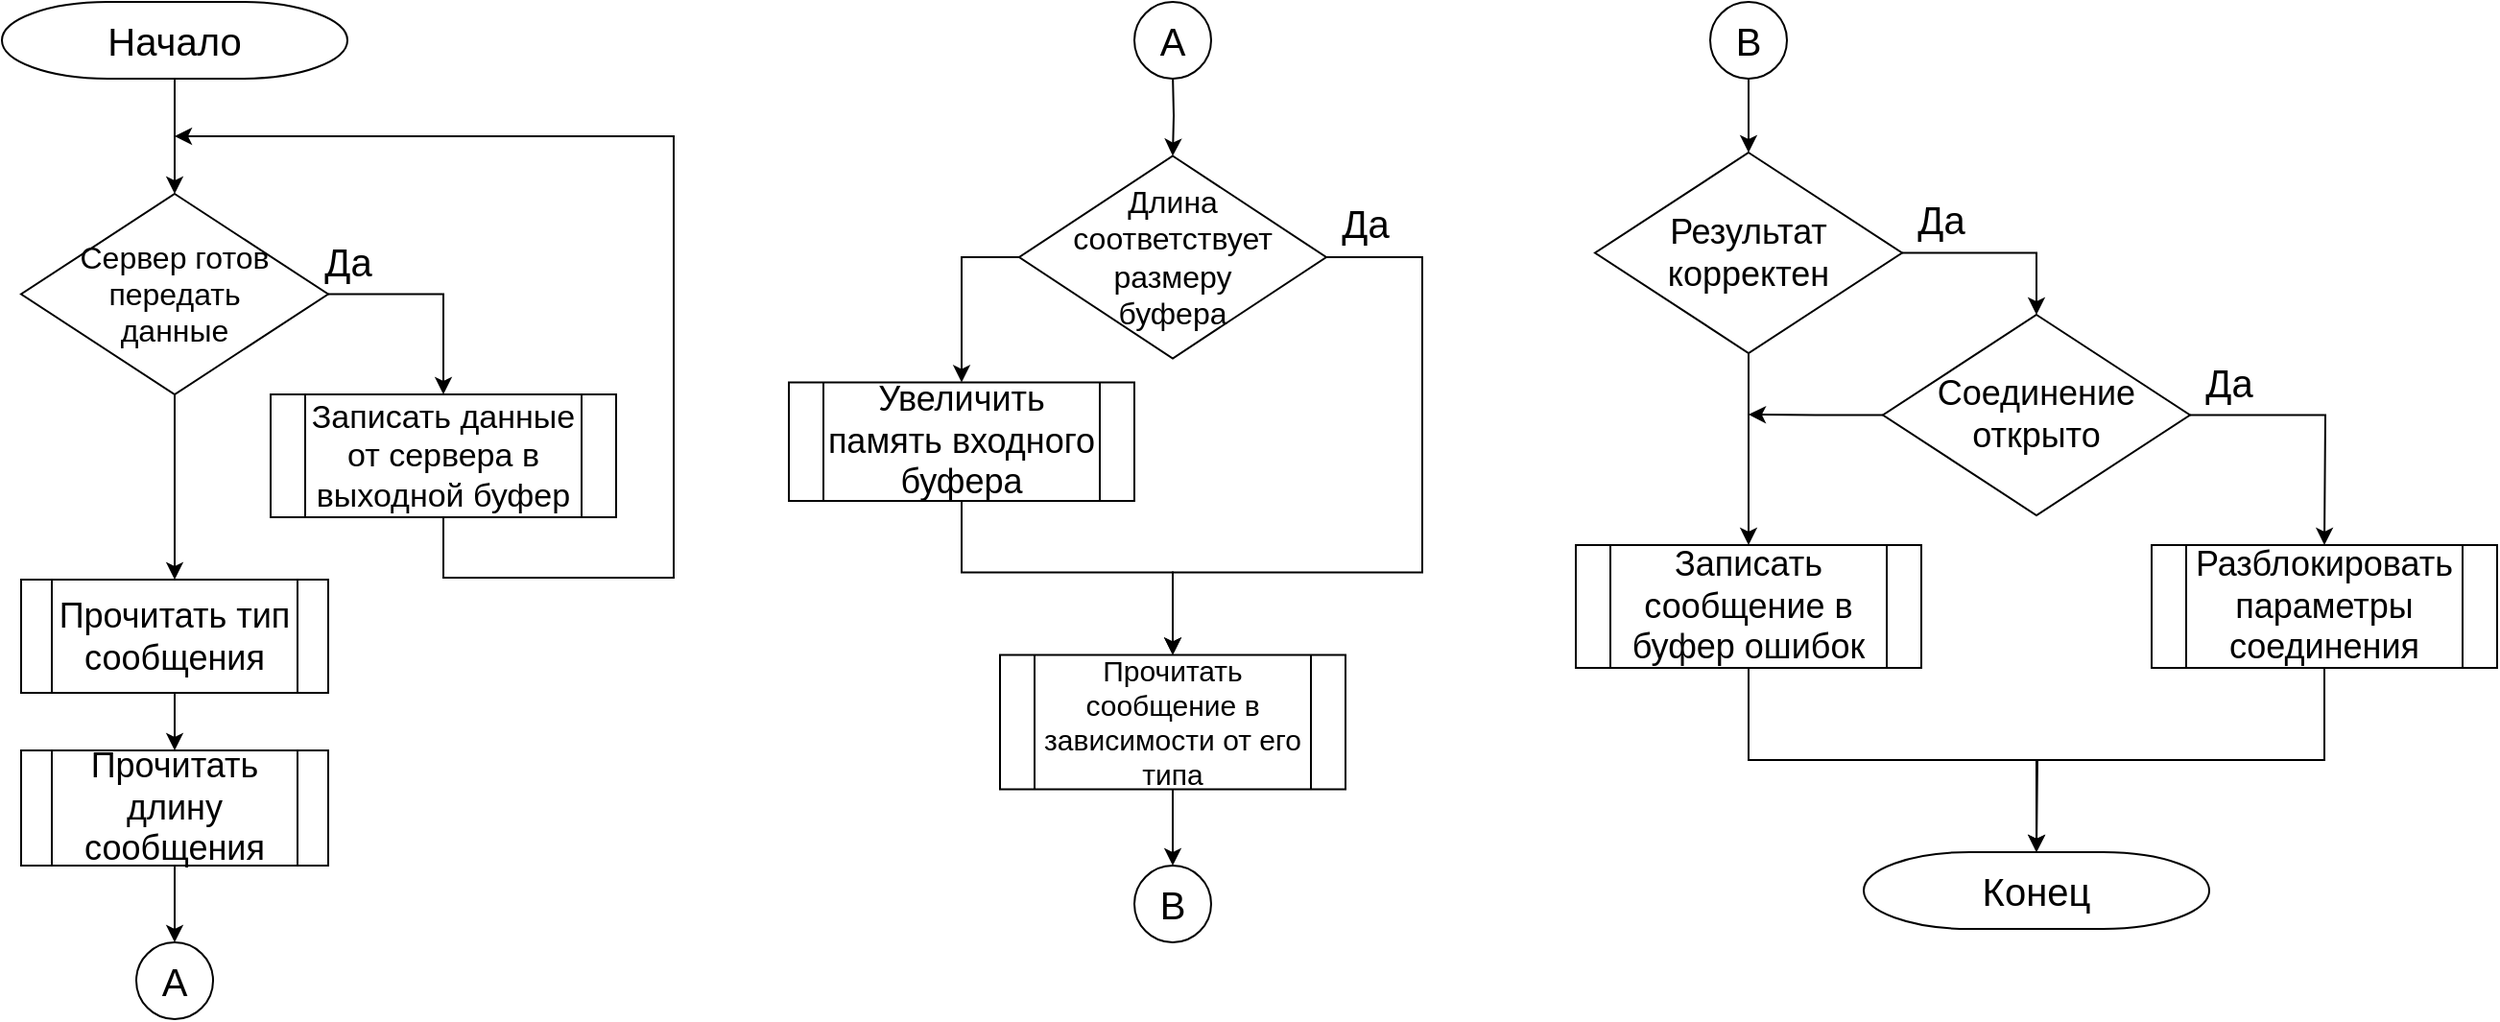 <mxfile version="13.9.9" type="device"><diagram id="YdJDvu8Zl_mrLL-tRZMI" name="Страница 1"><mxGraphModel dx="1024" dy="584" grid="1" gridSize="10" guides="1" tooltips="1" connect="1" arrows="1" fold="1" page="1" pageScale="1" pageWidth="827" pageHeight="1169" math="0" shadow="0"><root><mxCell id="0"/><mxCell id="1" parent="0"/><mxCell id="nKrh8u9pOe03ysBT84of-5" style="edgeStyle=orthogonalEdgeStyle;rounded=0;orthogonalLoop=1;jettySize=auto;html=1;exitX=0.5;exitY=1;exitDx=0;exitDy=0;exitPerimeter=0;entryX=0.5;entryY=0;entryDx=0;entryDy=0;entryPerimeter=0;" parent="1" source="nKrh8u9pOe03ysBT84of-1" target="nKrh8u9pOe03ysBT84of-2" edge="1"><mxGeometry relative="1" as="geometry"/></mxCell><mxCell id="nKrh8u9pOe03ysBT84of-1" value="&lt;font style=&quot;font-size: 20px&quot;&gt;Начало&lt;/font&gt;" style="strokeWidth=1;html=1;shape=mxgraph.flowchart.terminator;whiteSpace=wrap;" parent="1" vertex="1"><mxGeometry x="80" y="40" width="180" height="40" as="geometry"/></mxCell><mxCell id="Zv5r4OGOe5c8gHVO4f_b-1" style="edgeStyle=orthogonalEdgeStyle;rounded=0;orthogonalLoop=1;jettySize=auto;html=1;exitX=1;exitY=0.5;exitDx=0;exitDy=0;exitPerimeter=0;entryX=0.5;entryY=0;entryDx=0;entryDy=0;" parent="1" source="nKrh8u9pOe03ysBT84of-2" target="Zv5r4OGOe5c8gHVO4f_b-3" edge="1"><mxGeometry relative="1" as="geometry"><mxPoint x="310" y="250" as="targetPoint"/></mxGeometry></mxCell><mxCell id="Zv5r4OGOe5c8gHVO4f_b-25" style="edgeStyle=orthogonalEdgeStyle;rounded=0;orthogonalLoop=1;jettySize=auto;html=1;exitX=0.5;exitY=1;exitDx=0;exitDy=0;exitPerimeter=0;entryX=0.5;entryY=0;entryDx=0;entryDy=0;" parent="1" source="nKrh8u9pOe03ysBT84of-2" target="sq4a9OgO_CejegQQmKbH-1" edge="1"><mxGeometry relative="1" as="geometry"><mxPoint x="170.0" y="354" as="targetPoint"/></mxGeometry></mxCell><mxCell id="nKrh8u9pOe03ysBT84of-2" value="&lt;font style=&quot;font-size: 16px&quot;&gt;Сервер готов передать &lt;br&gt;данные&lt;/font&gt;" style="strokeWidth=1;html=1;shape=mxgraph.flowchart.decision;whiteSpace=wrap;" parent="1" vertex="1"><mxGeometry x="90" y="140" width="160" height="104.5" as="geometry"/></mxCell><mxCell id="Zv5r4OGOe5c8gHVO4f_b-2" value="&lt;font style=&quot;font-size: 20px&quot;&gt;Да&lt;/font&gt;" style="text;html=1;align=center;verticalAlign=middle;resizable=0;points=[];autosize=1;" parent="1" vertex="1"><mxGeometry x="240" y="164.5" width="40" height="20" as="geometry"/></mxCell><mxCell id="Zv5r4OGOe5c8gHVO4f_b-4" style="edgeStyle=orthogonalEdgeStyle;rounded=0;orthogonalLoop=1;jettySize=auto;html=1;exitX=0.5;exitY=1;exitDx=0;exitDy=0;" parent="1" source="Zv5r4OGOe5c8gHVO4f_b-3" edge="1"><mxGeometry relative="1" as="geometry"><Array as="points"><mxPoint x="310" y="340"/><mxPoint x="430" y="340"/><mxPoint x="430" y="110"/></Array><mxPoint x="170" y="110" as="targetPoint"/></mxGeometry></mxCell><mxCell id="Zv5r4OGOe5c8gHVO4f_b-3" value="&lt;font style=&quot;font-size: 17px&quot;&gt;Записать данные от сервера в выходной буфер&lt;/font&gt;" style="shape=process;whiteSpace=wrap;html=1;backgroundOutline=1;" parent="1" vertex="1"><mxGeometry x="220" y="244.5" width="180" height="64" as="geometry"/></mxCell><mxCell id="Zv5r4OGOe5c8gHVO4f_b-15" style="edgeStyle=orthogonalEdgeStyle;rounded=0;orthogonalLoop=1;jettySize=auto;html=1;exitX=1;exitY=0.5;exitDx=0;exitDy=0;exitPerimeter=0;entryX=0.5;entryY=0;entryDx=0;entryDy=0;entryPerimeter=0;" parent="1" source="Zv5r4OGOe5c8gHVO4f_b-11" target="Zv5r4OGOe5c8gHVO4f_b-12" edge="1"><mxGeometry relative="1" as="geometry"/></mxCell><mxCell id="_-ohECwQoCm5-T3vL8Yx-2" style="edgeStyle=orthogonalEdgeStyle;rounded=0;orthogonalLoop=1;jettySize=auto;html=1;exitX=0.5;exitY=1;exitDx=0;exitDy=0;exitPerimeter=0;entryX=0.5;entryY=0;entryDx=0;entryDy=0;" parent="1" source="Zv5r4OGOe5c8gHVO4f_b-11" target="_-ohECwQoCm5-T3vL8Yx-1" edge="1"><mxGeometry relative="1" as="geometry"/></mxCell><mxCell id="Zv5r4OGOe5c8gHVO4f_b-11" value="&lt;span style=&quot;font-size: 18px&quot;&gt;Результат корректен&lt;/span&gt;" style="strokeWidth=1;html=1;shape=mxgraph.flowchart.decision;whiteSpace=wrap;" parent="1" vertex="1"><mxGeometry x="910" y="118.5" width="160" height="104.5" as="geometry"/></mxCell><mxCell id="Zv5r4OGOe5c8gHVO4f_b-17" style="edgeStyle=orthogonalEdgeStyle;rounded=0;orthogonalLoop=1;jettySize=auto;html=1;exitX=1;exitY=0.5;exitDx=0;exitDy=0;exitPerimeter=0;entryX=0.5;entryY=0;entryDx=0;entryDy=0;" parent="1" source="Zv5r4OGOe5c8gHVO4f_b-12" edge="1"><mxGeometry relative="1" as="geometry"><mxPoint x="1290" y="323" as="targetPoint"/></mxGeometry></mxCell><mxCell id="_-ohECwQoCm5-T3vL8Yx-4" style="edgeStyle=orthogonalEdgeStyle;rounded=0;orthogonalLoop=1;jettySize=auto;html=1;exitX=0;exitY=0.5;exitDx=0;exitDy=0;exitPerimeter=0;" parent="1" source="Zv5r4OGOe5c8gHVO4f_b-12" edge="1"><mxGeometry relative="1" as="geometry"><mxPoint x="990" y="255" as="targetPoint"/><Array as="points"><mxPoint x="1025" y="255"/></Array></mxGeometry></mxCell><mxCell id="Zv5r4OGOe5c8gHVO4f_b-12" value="&lt;span style=&quot;font-size: 18px&quot;&gt;Соединение открыто&lt;/span&gt;" style="strokeWidth=1;html=1;shape=mxgraph.flowchart.decision;whiteSpace=wrap;" parent="1" vertex="1"><mxGeometry x="1060" y="203" width="160" height="104.5" as="geometry"/></mxCell><mxCell id="Zv5r4OGOe5c8gHVO4f_b-20" style="edgeStyle=orthogonalEdgeStyle;rounded=0;orthogonalLoop=1;jettySize=auto;html=1;exitX=0.5;exitY=1;exitDx=0;exitDy=0;entryX=0.5;entryY=0;entryDx=0;entryDy=0;entryPerimeter=0;" parent="1" edge="1"><mxGeometry relative="1" as="geometry"><Array as="points"><mxPoint x="1290" y="435"/><mxPoint x="1140" y="435"/></Array><mxPoint x="1290" y="377.25" as="sourcePoint"/><mxPoint x="1140" y="483" as="targetPoint"/></mxGeometry></mxCell><mxCell id="Zv5r4OGOe5c8gHVO4f_b-16" value="&lt;font style=&quot;font-size: 20px&quot;&gt;Да&lt;/font&gt;" style="text;html=1;align=center;verticalAlign=middle;resizable=0;points=[];autosize=1;" parent="1" vertex="1"><mxGeometry x="1070" y="143" width="40" height="20" as="geometry"/></mxCell><mxCell id="Zv5r4OGOe5c8gHVO4f_b-18" value="&lt;font style=&quot;font-size: 20px&quot;&gt;Да&lt;/font&gt;" style="text;html=1;align=center;verticalAlign=middle;resizable=0;points=[];autosize=1;" parent="1" vertex="1"><mxGeometry x="1220" y="227.5" width="40" height="20" as="geometry"/></mxCell><mxCell id="_-ohECwQoCm5-T3vL8Yx-5" style="edgeStyle=orthogonalEdgeStyle;rounded=0;orthogonalLoop=1;jettySize=auto;html=1;exitX=0.5;exitY=1;exitDx=0;exitDy=0;" parent="1" source="_-ohECwQoCm5-T3vL8Yx-1" edge="1"><mxGeometry relative="1" as="geometry"><mxPoint x="1140" y="483" as="targetPoint"/></mxGeometry></mxCell><mxCell id="_-ohECwQoCm5-T3vL8Yx-1" value="&lt;font style=&quot;font-size: 18px&quot;&gt;Записать сообщение в буфер ошибок&lt;/font&gt;" style="shape=process;whiteSpace=wrap;html=1;backgroundOutline=1;" parent="1" vertex="1"><mxGeometry x="900" y="323" width="180" height="64" as="geometry"/></mxCell><mxCell id="teKUB7WxDEganJ3vHOFz-12" style="edgeStyle=orthogonalEdgeStyle;rounded=0;orthogonalLoop=1;jettySize=auto;html=1;exitX=0.5;exitY=1;exitDx=0;exitDy=0;entryX=0.5;entryY=0;entryDx=0;entryDy=0;" parent="1" target="teKUB7WxDEganJ3vHOFz-13" edge="1"><mxGeometry relative="1" as="geometry"><mxPoint x="690" y="77.25" as="sourcePoint"/><mxPoint x="690" y="117.25" as="targetPoint"/></mxGeometry></mxCell><mxCell id="teKUB7WxDEganJ3vHOFz-27" style="edgeStyle=orthogonalEdgeStyle;rounded=0;orthogonalLoop=1;jettySize=auto;html=1;exitX=0.5;exitY=1;exitDx=0;exitDy=0;entryX=0.5;entryY=0;entryDx=0;entryDy=0;entryPerimeter=0;" parent="1" source="teKUB7WxDEganJ3vHOFz-6" edge="1"><mxGeometry relative="1" as="geometry"><mxPoint x="690" y="490" as="targetPoint"/></mxGeometry></mxCell><mxCell id="teKUB7WxDEganJ3vHOFz-6" value="&lt;font style=&quot;font-size: 15px&quot;&gt;Прочитать сообщение в зависимости от его типа&lt;/font&gt;" style="shape=process;whiteSpace=wrap;html=1;backgroundOutline=1;" parent="1" vertex="1"><mxGeometry x="600" y="380.25" width="180" height="70" as="geometry"/></mxCell><mxCell id="teKUB7WxDEganJ3vHOFz-15" style="edgeStyle=orthogonalEdgeStyle;rounded=0;orthogonalLoop=1;jettySize=auto;html=1;exitX=0;exitY=0.5;exitDx=0;exitDy=0;entryX=0.5;entryY=0;entryDx=0;entryDy=0;" parent="1" source="teKUB7WxDEganJ3vHOFz-13" target="teKUB7WxDEganJ3vHOFz-14" edge="1"><mxGeometry relative="1" as="geometry"/></mxCell><mxCell id="sq4a9OgO_CejegQQmKbH-5" style="edgeStyle=orthogonalEdgeStyle;rounded=0;orthogonalLoop=1;jettySize=auto;html=1;exitX=1;exitY=0.5;exitDx=0;exitDy=0;entryX=0.5;entryY=0;entryDx=0;entryDy=0;" parent="1" source="teKUB7WxDEganJ3vHOFz-13" target="teKUB7WxDEganJ3vHOFz-6" edge="1"><mxGeometry relative="1" as="geometry"><Array as="points"><mxPoint x="820" y="173.25"/><mxPoint x="820" y="337.25"/><mxPoint x="690" y="337.25"/></Array></mxGeometry></mxCell><mxCell id="teKUB7WxDEganJ3vHOFz-13" value="&lt;font style=&quot;font-size: 16px&quot;&gt;Длина &lt;br&gt;соответствует &lt;br&gt;размеру&lt;br&gt;буфера&lt;br&gt;&lt;/font&gt;" style="rhombus;whiteSpace=wrap;html=1;" parent="1" vertex="1"><mxGeometry x="610" y="120.25" width="160" height="105.5" as="geometry"/></mxCell><mxCell id="sq4a9OgO_CejegQQmKbH-6" style="edgeStyle=orthogonalEdgeStyle;rounded=0;orthogonalLoop=1;jettySize=auto;html=1;exitX=0.5;exitY=1;exitDx=0;exitDy=0;entryX=0.5;entryY=0;entryDx=0;entryDy=0;" parent="1" source="teKUB7WxDEganJ3vHOFz-14" target="teKUB7WxDEganJ3vHOFz-6" edge="1"><mxGeometry relative="1" as="geometry"><Array as="points"><mxPoint x="580" y="337.25"/><mxPoint x="690" y="337.25"/></Array></mxGeometry></mxCell><mxCell id="teKUB7WxDEganJ3vHOFz-14" value="&lt;font style=&quot;font-size: 18px&quot;&gt;Увеличить память входного буфера&lt;/font&gt;" style="shape=process;whiteSpace=wrap;html=1;backgroundOutline=1;" parent="1" vertex="1"><mxGeometry x="490" y="238.25" width="180" height="61.75" as="geometry"/></mxCell><mxCell id="teKUB7WxDEganJ3vHOFz-22" value="&lt;font style=&quot;font-size: 20px&quot;&gt;Да&lt;/font&gt;" style="text;html=1;align=center;verticalAlign=middle;resizable=0;points=[];autosize=1;" parent="1" vertex="1"><mxGeometry x="770" y="144.75" width="40" height="20" as="geometry"/></mxCell><mxCell id="teKUB7WxDEganJ3vHOFz-24" value="&lt;font style=&quot;font-size: 20px&quot;&gt;Конец&lt;/font&gt;" style="strokeWidth=1;html=1;shape=mxgraph.flowchart.terminator;whiteSpace=wrap;" parent="1" vertex="1"><mxGeometry x="1050" y="483" width="180" height="40" as="geometry"/></mxCell><mxCell id="PiNOVKK-HkwdoWmd5A8L-1" value="&lt;font style=&quot;font-size: 20px&quot;&gt;A&lt;/font&gt;" style="ellipse;whiteSpace=wrap;html=1;aspect=fixed;" parent="1" vertex="1"><mxGeometry x="670" y="40" width="40" height="40" as="geometry"/></mxCell><mxCell id="PiNOVKK-HkwdoWmd5A8L-2" value="&lt;span style=&quot;font-size: 20px&quot;&gt;В&lt;/span&gt;" style="ellipse;whiteSpace=wrap;html=1;aspect=fixed;" parent="1" vertex="1"><mxGeometry x="670" y="490" width="40" height="40" as="geometry"/></mxCell><mxCell id="PiNOVKK-HkwdoWmd5A8L-4" style="edgeStyle=orthogonalEdgeStyle;rounded=0;orthogonalLoop=1;jettySize=auto;html=1;exitX=0.5;exitY=1;exitDx=0;exitDy=0;entryX=0.5;entryY=0;entryDx=0;entryDy=0;entryPerimeter=0;" parent="1" source="PiNOVKK-HkwdoWmd5A8L-3" target="Zv5r4OGOe5c8gHVO4f_b-11" edge="1"><mxGeometry relative="1" as="geometry"/></mxCell><mxCell id="PiNOVKK-HkwdoWmd5A8L-3" value="&lt;span style=&quot;font-size: 20px&quot;&gt;В&lt;/span&gt;" style="ellipse;whiteSpace=wrap;html=1;aspect=fixed;" parent="1" vertex="1"><mxGeometry x="970" y="40" width="40" height="40" as="geometry"/></mxCell><mxCell id="PiNOVKK-HkwdoWmd5A8L-6" value="&lt;font style=&quot;font-size: 18px&quot;&gt;Разблокировать параметры соединения&lt;/font&gt;" style="shape=process;whiteSpace=wrap;html=1;backgroundOutline=1;" parent="1" vertex="1"><mxGeometry x="1200" y="323" width="180" height="64" as="geometry"/></mxCell><mxCell id="sq4a9OgO_CejegQQmKbH-8" style="edgeStyle=orthogonalEdgeStyle;rounded=0;orthogonalLoop=1;jettySize=auto;html=1;exitX=0.5;exitY=1;exitDx=0;exitDy=0;entryX=0.5;entryY=0;entryDx=0;entryDy=0;" parent="1" source="sq4a9OgO_CejegQQmKbH-1" target="sq4a9OgO_CejegQQmKbH-7" edge="1"><mxGeometry relative="1" as="geometry"/></mxCell><mxCell id="sq4a9OgO_CejegQQmKbH-1" value="&lt;span style=&quot;font-size: 18px&quot;&gt;Прочитать тип сообщения&lt;/span&gt;" style="shape=process;whiteSpace=wrap;html=1;backgroundOutline=1;" parent="1" vertex="1"><mxGeometry x="90" y="341" width="160" height="59" as="geometry"/></mxCell><mxCell id="sq4a9OgO_CejegQQmKbH-2" value="&lt;font style=&quot;font-size: 20px&quot;&gt;A&lt;/font&gt;" style="ellipse;whiteSpace=wrap;html=1;aspect=fixed;" parent="1" vertex="1"><mxGeometry x="150" y="530" width="40" height="40" as="geometry"/></mxCell><mxCell id="sq4a9OgO_CejegQQmKbH-9" style="edgeStyle=orthogonalEdgeStyle;rounded=0;orthogonalLoop=1;jettySize=auto;html=1;exitX=0.5;exitY=1;exitDx=0;exitDy=0;entryX=0.5;entryY=0;entryDx=0;entryDy=0;" parent="1" source="sq4a9OgO_CejegQQmKbH-7" target="sq4a9OgO_CejegQQmKbH-2" edge="1"><mxGeometry relative="1" as="geometry"/></mxCell><mxCell id="sq4a9OgO_CejegQQmKbH-7" value="&lt;font style=&quot;font-size: 18px&quot;&gt;Прочитать длину сообщения&lt;/font&gt;" style="shape=process;whiteSpace=wrap;html=1;backgroundOutline=1;" parent="1" vertex="1"><mxGeometry x="90" y="430" width="160" height="60" as="geometry"/></mxCell></root></mxGraphModel></diagram></mxfile>
